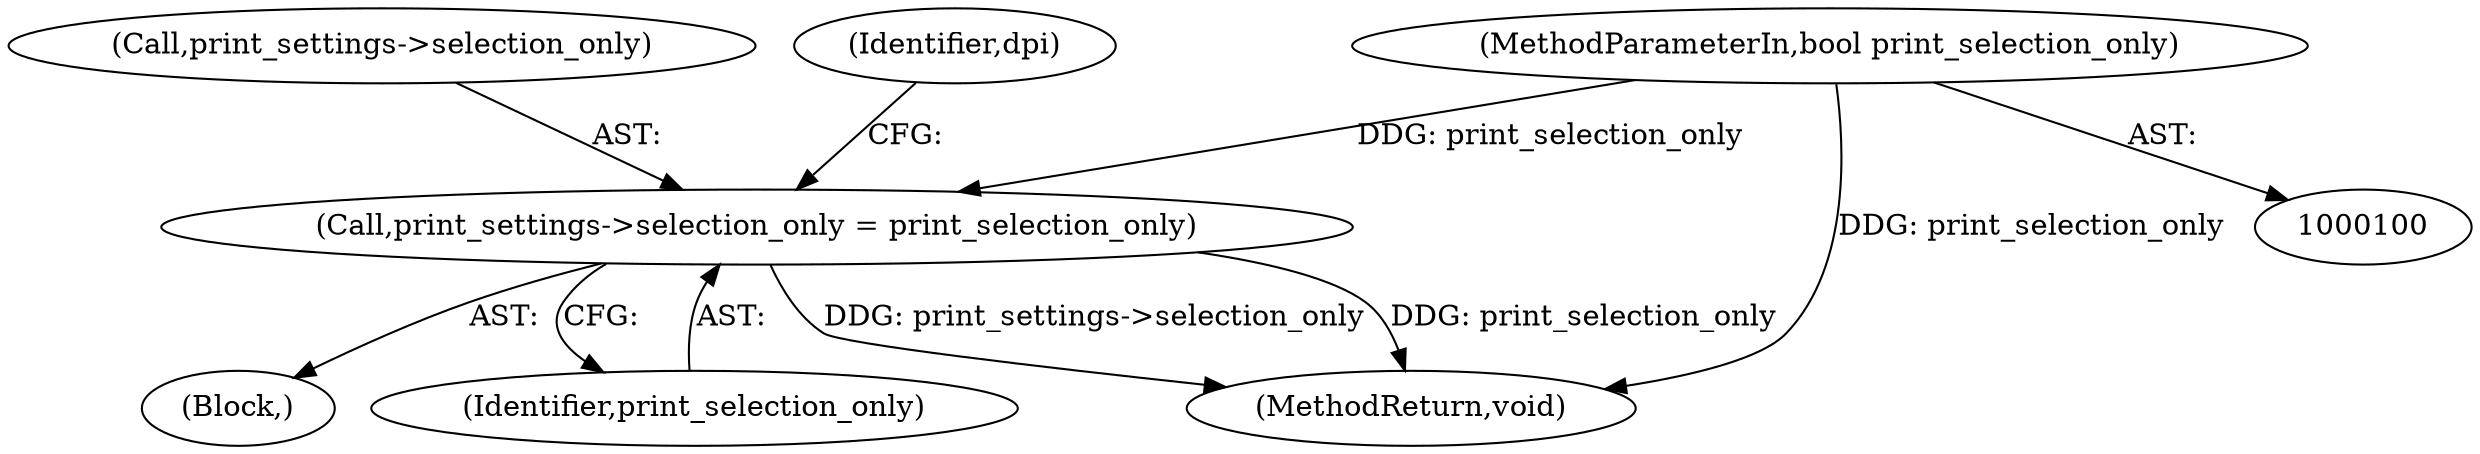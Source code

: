 digraph "0_Chrome_c7a90019bf7054145b11d2577b851cf2779d3d79_10@pointer" {
"1000131" [label="(Call,print_settings->selection_only = print_selection_only)"];
"1000105" [label="(MethodParameterIn,bool print_selection_only)"];
"1000105" [label="(MethodParameterIn,bool print_selection_only)"];
"1000107" [label="(Block,)"];
"1000132" [label="(Call,print_settings->selection_only)"];
"1000131" [label="(Call,print_settings->selection_only = print_selection_only)"];
"1000135" [label="(Identifier,print_selection_only)"];
"1000138" [label="(Identifier,dpi)"];
"1000179" [label="(MethodReturn,void)"];
"1000131" -> "1000107"  [label="AST: "];
"1000131" -> "1000135"  [label="CFG: "];
"1000132" -> "1000131"  [label="AST: "];
"1000135" -> "1000131"  [label="AST: "];
"1000138" -> "1000131"  [label="CFG: "];
"1000131" -> "1000179"  [label="DDG: print_settings->selection_only"];
"1000131" -> "1000179"  [label="DDG: print_selection_only"];
"1000105" -> "1000131"  [label="DDG: print_selection_only"];
"1000105" -> "1000100"  [label="AST: "];
"1000105" -> "1000179"  [label="DDG: print_selection_only"];
}
